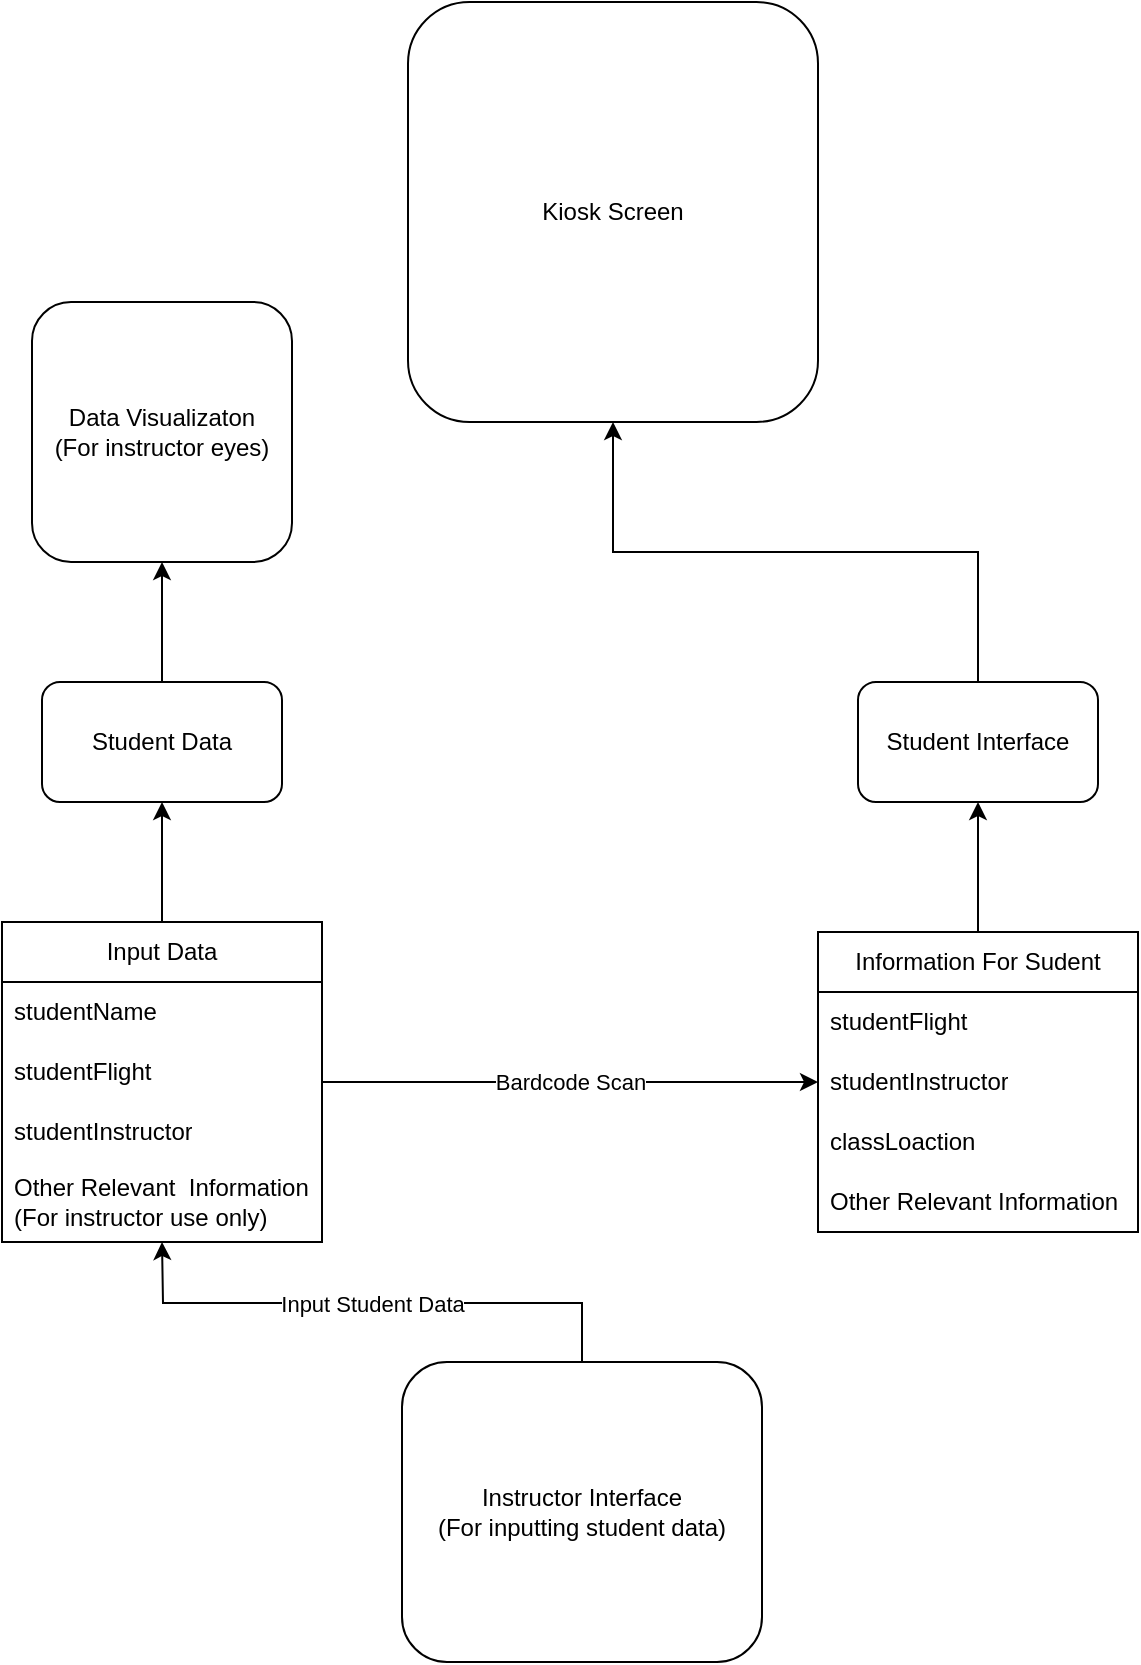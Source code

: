 <mxfile version="23.0.2" type="device">
  <diagram name="Page-1" id="0UtSxXoHpMmnOqhQ0IxA">
    <mxGraphModel dx="1562" dy="917" grid="1" gridSize="10" guides="1" tooltips="1" connect="1" arrows="1" fold="1" page="1" pageScale="1" pageWidth="850" pageHeight="1100" math="0" shadow="0">
      <root>
        <mxCell id="0" />
        <mxCell id="1" parent="0" />
        <mxCell id="JMiWaHVOrZSag1RV114S-1" value="Kiosk Screen" style="rounded=1;whiteSpace=wrap;html=1;" vertex="1" parent="1">
          <mxGeometry x="323" y="20" width="205" height="210" as="geometry" />
        </mxCell>
        <mxCell id="JMiWaHVOrZSag1RV114S-6" value="Instructor Interface&lt;br&gt;(For inputting student data)" style="rounded=1;whiteSpace=wrap;html=1;" vertex="1" parent="1">
          <mxGeometry x="320" y="700" width="180" height="150" as="geometry" />
        </mxCell>
        <mxCell id="JMiWaHVOrZSag1RV114S-36" style="edgeStyle=orthogonalEdgeStyle;rounded=0;orthogonalLoop=1;jettySize=auto;html=1;exitX=0.5;exitY=0;exitDx=0;exitDy=0;entryX=0.5;entryY=1;entryDx=0;entryDy=0;" edge="1" parent="1" source="JMiWaHVOrZSag1RV114S-8" target="JMiWaHVOrZSag1RV114S-35">
          <mxGeometry relative="1" as="geometry" />
        </mxCell>
        <mxCell id="JMiWaHVOrZSag1RV114S-8" value="Student Data" style="rounded=1;whiteSpace=wrap;html=1;" vertex="1" parent="1">
          <mxGeometry x="140" y="360" width="120" height="60" as="geometry" />
        </mxCell>
        <mxCell id="JMiWaHVOrZSag1RV114S-34" style="edgeStyle=orthogonalEdgeStyle;rounded=0;orthogonalLoop=1;jettySize=auto;html=1;exitX=0.5;exitY=0;exitDx=0;exitDy=0;entryX=0.5;entryY=1;entryDx=0;entryDy=0;" edge="1" parent="1" source="JMiWaHVOrZSag1RV114S-9" target="JMiWaHVOrZSag1RV114S-1">
          <mxGeometry relative="1" as="geometry" />
        </mxCell>
        <mxCell id="JMiWaHVOrZSag1RV114S-9" value="Student Interface" style="rounded=1;whiteSpace=wrap;html=1;" vertex="1" parent="1">
          <mxGeometry x="548" y="360" width="120" height="60" as="geometry" />
        </mxCell>
        <mxCell id="JMiWaHVOrZSag1RV114S-26" style="edgeStyle=orthogonalEdgeStyle;rounded=0;orthogonalLoop=1;jettySize=auto;html=1;exitX=0.5;exitY=0;exitDx=0;exitDy=0;entryX=0.5;entryY=1;entryDx=0;entryDy=0;" edge="1" parent="1" source="JMiWaHVOrZSag1RV114S-12" target="JMiWaHVOrZSag1RV114S-8">
          <mxGeometry relative="1" as="geometry" />
        </mxCell>
        <mxCell id="JMiWaHVOrZSag1RV114S-31" value="Bardcode Scan" style="edgeStyle=orthogonalEdgeStyle;rounded=0;orthogonalLoop=1;jettySize=auto;html=1;exitX=1;exitY=0.5;exitDx=0;exitDy=0;entryX=0;entryY=0.5;entryDx=0;entryDy=0;" edge="1" parent="1" source="JMiWaHVOrZSag1RV114S-12" target="JMiWaHVOrZSag1RV114S-29">
          <mxGeometry relative="1" as="geometry">
            <mxPoint x="460" y="560" as="targetPoint" />
          </mxGeometry>
        </mxCell>
        <mxCell id="JMiWaHVOrZSag1RV114S-12" value="Input Data" style="swimlane;fontStyle=0;childLayout=stackLayout;horizontal=1;startSize=30;horizontalStack=0;resizeParent=1;resizeParentMax=0;resizeLast=0;collapsible=1;marginBottom=0;whiteSpace=wrap;html=1;" vertex="1" parent="1">
          <mxGeometry x="120" y="480" width="160" height="160" as="geometry" />
        </mxCell>
        <mxCell id="JMiWaHVOrZSag1RV114S-13" value="studentName" style="text;strokeColor=none;fillColor=none;align=left;verticalAlign=middle;spacingLeft=4;spacingRight=4;overflow=hidden;points=[[0,0.5],[1,0.5]];portConstraint=eastwest;rotatable=0;whiteSpace=wrap;html=1;" vertex="1" parent="JMiWaHVOrZSag1RV114S-12">
          <mxGeometry y="30" width="160" height="30" as="geometry" />
        </mxCell>
        <mxCell id="JMiWaHVOrZSag1RV114S-14" value="studentFlight" style="text;strokeColor=none;fillColor=none;align=left;verticalAlign=middle;spacingLeft=4;spacingRight=4;overflow=hidden;points=[[0,0.5],[1,0.5]];portConstraint=eastwest;rotatable=0;whiteSpace=wrap;html=1;" vertex="1" parent="JMiWaHVOrZSag1RV114S-12">
          <mxGeometry y="60" width="160" height="30" as="geometry" />
        </mxCell>
        <mxCell id="JMiWaHVOrZSag1RV114S-15" value="studentInstructor" style="text;strokeColor=none;fillColor=none;align=left;verticalAlign=middle;spacingLeft=4;spacingRight=4;overflow=hidden;points=[[0,0.5],[1,0.5]];portConstraint=eastwest;rotatable=0;whiteSpace=wrap;html=1;" vertex="1" parent="JMiWaHVOrZSag1RV114S-12">
          <mxGeometry y="90" width="160" height="30" as="geometry" />
        </mxCell>
        <mxCell id="JMiWaHVOrZSag1RV114S-17" value="Other Relevant&amp;nbsp; Information&lt;br&gt;(For instructor use only)" style="text;strokeColor=none;fillColor=none;align=left;verticalAlign=middle;spacingLeft=4;spacingRight=4;overflow=hidden;points=[[0,0.5],[1,0.5]];portConstraint=eastwest;rotatable=0;whiteSpace=wrap;html=1;" vertex="1" parent="JMiWaHVOrZSag1RV114S-12">
          <mxGeometry y="120" width="160" height="40" as="geometry" />
        </mxCell>
        <mxCell id="JMiWaHVOrZSag1RV114S-37" value="Input Student Data" style="edgeStyle=orthogonalEdgeStyle;rounded=0;orthogonalLoop=1;jettySize=auto;html=1;exitX=0.5;exitY=0;exitDx=0;exitDy=0;" edge="1" parent="JMiWaHVOrZSag1RV114S-12" source="JMiWaHVOrZSag1RV114S-6">
          <mxGeometry relative="1" as="geometry">
            <mxPoint x="80" y="160" as="targetPoint" />
            <mxPoint x="290" y="200" as="sourcePoint" />
          </mxGeometry>
        </mxCell>
        <mxCell id="JMiWaHVOrZSag1RV114S-33" style="edgeStyle=orthogonalEdgeStyle;rounded=0;orthogonalLoop=1;jettySize=auto;html=1;exitX=0.5;exitY=0;exitDx=0;exitDy=0;entryX=0.5;entryY=1;entryDx=0;entryDy=0;" edge="1" parent="1" source="JMiWaHVOrZSag1RV114S-27" target="JMiWaHVOrZSag1RV114S-9">
          <mxGeometry relative="1" as="geometry" />
        </mxCell>
        <mxCell id="JMiWaHVOrZSag1RV114S-27" value="Information For Sudent" style="swimlane;fontStyle=0;childLayout=stackLayout;horizontal=1;startSize=30;horizontalStack=0;resizeParent=1;resizeParentMax=0;resizeLast=0;collapsible=1;marginBottom=0;whiteSpace=wrap;html=1;" vertex="1" parent="1">
          <mxGeometry x="528" y="485" width="160" height="150" as="geometry" />
        </mxCell>
        <mxCell id="JMiWaHVOrZSag1RV114S-28" value="studentFlight" style="text;strokeColor=none;fillColor=none;align=left;verticalAlign=middle;spacingLeft=4;spacingRight=4;overflow=hidden;points=[[0,0.5],[1,0.5]];portConstraint=eastwest;rotatable=0;whiteSpace=wrap;html=1;" vertex="1" parent="JMiWaHVOrZSag1RV114S-27">
          <mxGeometry y="30" width="160" height="30" as="geometry" />
        </mxCell>
        <mxCell id="JMiWaHVOrZSag1RV114S-29" value="studentInstructor" style="text;strokeColor=none;fillColor=none;align=left;verticalAlign=middle;spacingLeft=4;spacingRight=4;overflow=hidden;points=[[0,0.5],[1,0.5]];portConstraint=eastwest;rotatable=0;whiteSpace=wrap;html=1;" vertex="1" parent="JMiWaHVOrZSag1RV114S-27">
          <mxGeometry y="60" width="160" height="30" as="geometry" />
        </mxCell>
        <mxCell id="JMiWaHVOrZSag1RV114S-30" value="classLoaction" style="text;strokeColor=none;fillColor=none;align=left;verticalAlign=middle;spacingLeft=4;spacingRight=4;overflow=hidden;points=[[0,0.5],[1,0.5]];portConstraint=eastwest;rotatable=0;whiteSpace=wrap;html=1;" vertex="1" parent="JMiWaHVOrZSag1RV114S-27">
          <mxGeometry y="90" width="160" height="30" as="geometry" />
        </mxCell>
        <mxCell id="JMiWaHVOrZSag1RV114S-32" value="Other Relevant Information" style="text;strokeColor=none;fillColor=none;align=left;verticalAlign=middle;spacingLeft=4;spacingRight=4;overflow=hidden;points=[[0,0.5],[1,0.5]];portConstraint=eastwest;rotatable=0;whiteSpace=wrap;html=1;" vertex="1" parent="JMiWaHVOrZSag1RV114S-27">
          <mxGeometry y="120" width="160" height="30" as="geometry" />
        </mxCell>
        <mxCell id="JMiWaHVOrZSag1RV114S-35" value="Data Visualizaton&lt;br&gt;(For instructor eyes)" style="rounded=1;whiteSpace=wrap;html=1;" vertex="1" parent="1">
          <mxGeometry x="135" y="170" width="130" height="130" as="geometry" />
        </mxCell>
      </root>
    </mxGraphModel>
  </diagram>
</mxfile>
